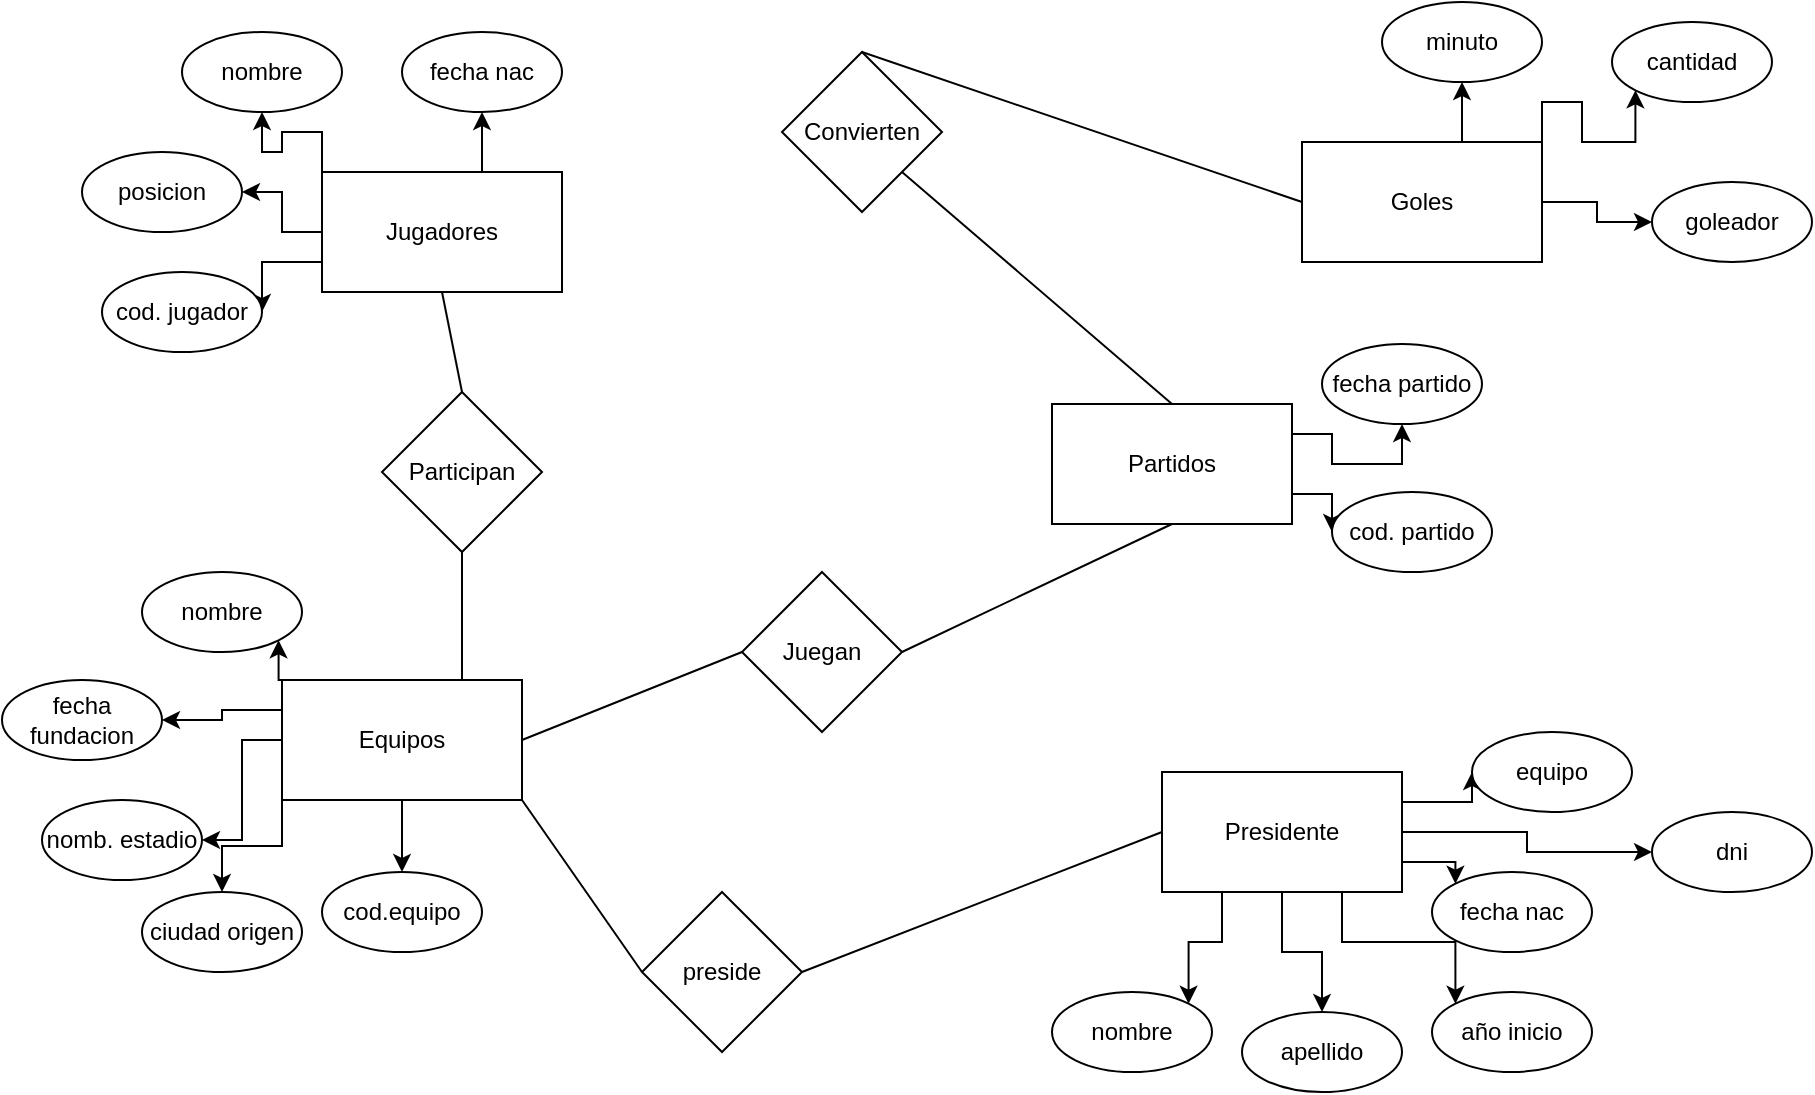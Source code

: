 <mxfile version="24.2.1" type="github">
  <diagram name="Página-1" id="K9grkGZ-7-B6j2kyRMEG">
    <mxGraphModel dx="1050" dy="626" grid="1" gridSize="10" guides="1" tooltips="1" connect="1" arrows="1" fold="1" page="1" pageScale="1" pageWidth="1169" pageHeight="827" math="0" shadow="0">
      <root>
        <mxCell id="0" />
        <mxCell id="1" parent="0" />
        <mxCell id="W41EgBRjmot6BUHBme8W-34" style="edgeStyle=orthogonalEdgeStyle;rounded=0;orthogonalLoop=1;jettySize=auto;html=1;exitX=0;exitY=0.75;exitDx=0;exitDy=0;entryX=1;entryY=0.5;entryDx=0;entryDy=0;" edge="1" parent="1" source="W41EgBRjmot6BUHBme8W-1" target="W41EgBRjmot6BUHBme8W-11">
          <mxGeometry relative="1" as="geometry" />
        </mxCell>
        <mxCell id="W41EgBRjmot6BUHBme8W-35" style="edgeStyle=orthogonalEdgeStyle;rounded=0;orthogonalLoop=1;jettySize=auto;html=1;exitX=0;exitY=0.5;exitDx=0;exitDy=0;entryX=1;entryY=0.5;entryDx=0;entryDy=0;" edge="1" parent="1" source="W41EgBRjmot6BUHBme8W-1" target="W41EgBRjmot6BUHBme8W-10">
          <mxGeometry relative="1" as="geometry" />
        </mxCell>
        <mxCell id="W41EgBRjmot6BUHBme8W-36" style="edgeStyle=orthogonalEdgeStyle;rounded=0;orthogonalLoop=1;jettySize=auto;html=1;exitX=0;exitY=0;exitDx=0;exitDy=0;entryX=0.5;entryY=1;entryDx=0;entryDy=0;" edge="1" parent="1" source="W41EgBRjmot6BUHBme8W-1" target="W41EgBRjmot6BUHBme8W-8">
          <mxGeometry relative="1" as="geometry" />
        </mxCell>
        <mxCell id="W41EgBRjmot6BUHBme8W-37" style="edgeStyle=orthogonalEdgeStyle;rounded=0;orthogonalLoop=1;jettySize=auto;html=1;exitX=0.5;exitY=0;exitDx=0;exitDy=0;entryX=0.5;entryY=1;entryDx=0;entryDy=0;" edge="1" parent="1" source="W41EgBRjmot6BUHBme8W-1" target="W41EgBRjmot6BUHBme8W-9">
          <mxGeometry relative="1" as="geometry" />
        </mxCell>
        <mxCell id="W41EgBRjmot6BUHBme8W-1" value="Jugadores" style="rounded=0;whiteSpace=wrap;html=1;" vertex="1" parent="1">
          <mxGeometry x="170" y="100" width="120" height="60" as="geometry" />
        </mxCell>
        <mxCell id="W41EgBRjmot6BUHBme8W-41" style="edgeStyle=orthogonalEdgeStyle;rounded=0;orthogonalLoop=1;jettySize=auto;html=1;exitX=1;exitY=0.25;exitDx=0;exitDy=0;entryX=0.5;entryY=1;entryDx=0;entryDy=0;" edge="1" parent="1" source="W41EgBRjmot6BUHBme8W-2" target="W41EgBRjmot6BUHBme8W-18">
          <mxGeometry relative="1" as="geometry" />
        </mxCell>
        <mxCell id="W41EgBRjmot6BUHBme8W-42" style="edgeStyle=orthogonalEdgeStyle;rounded=0;orthogonalLoop=1;jettySize=auto;html=1;exitX=1;exitY=0.75;exitDx=0;exitDy=0;entryX=0;entryY=0.5;entryDx=0;entryDy=0;" edge="1" parent="1" source="W41EgBRjmot6BUHBme8W-2" target="W41EgBRjmot6BUHBme8W-19">
          <mxGeometry relative="1" as="geometry" />
        </mxCell>
        <mxCell id="W41EgBRjmot6BUHBme8W-2" value="Partidos" style="rounded=0;whiteSpace=wrap;html=1;" vertex="1" parent="1">
          <mxGeometry x="535" y="216" width="120" height="60" as="geometry" />
        </mxCell>
        <mxCell id="W41EgBRjmot6BUHBme8W-38" style="edgeStyle=orthogonalEdgeStyle;rounded=0;orthogonalLoop=1;jettySize=auto;html=1;exitX=0.5;exitY=0;exitDx=0;exitDy=0;entryX=0.5;entryY=1;entryDx=0;entryDy=0;" edge="1" parent="1" source="W41EgBRjmot6BUHBme8W-3" target="W41EgBRjmot6BUHBme8W-27">
          <mxGeometry relative="1" as="geometry" />
        </mxCell>
        <mxCell id="W41EgBRjmot6BUHBme8W-39" style="edgeStyle=orthogonalEdgeStyle;rounded=0;orthogonalLoop=1;jettySize=auto;html=1;exitX=1;exitY=0;exitDx=0;exitDy=0;entryX=0;entryY=1;entryDx=0;entryDy=0;" edge="1" parent="1" source="W41EgBRjmot6BUHBme8W-3" target="W41EgBRjmot6BUHBme8W-20">
          <mxGeometry relative="1" as="geometry" />
        </mxCell>
        <mxCell id="W41EgBRjmot6BUHBme8W-40" style="edgeStyle=orthogonalEdgeStyle;rounded=0;orthogonalLoop=1;jettySize=auto;html=1;exitX=1;exitY=0.5;exitDx=0;exitDy=0;entryX=0;entryY=0.5;entryDx=0;entryDy=0;" edge="1" parent="1" source="W41EgBRjmot6BUHBme8W-3" target="W41EgBRjmot6BUHBme8W-22">
          <mxGeometry relative="1" as="geometry" />
        </mxCell>
        <mxCell id="W41EgBRjmot6BUHBme8W-3" value="Goles" style="rounded=0;whiteSpace=wrap;html=1;" vertex="1" parent="1">
          <mxGeometry x="660" y="85" width="120" height="60" as="geometry" />
        </mxCell>
        <mxCell id="W41EgBRjmot6BUHBme8W-43" style="edgeStyle=orthogonalEdgeStyle;rounded=0;orthogonalLoop=1;jettySize=auto;html=1;exitX=1;exitY=0.25;exitDx=0;exitDy=0;entryX=0;entryY=0.5;entryDx=0;entryDy=0;" edge="1" parent="1" source="W41EgBRjmot6BUHBme8W-4" target="W41EgBRjmot6BUHBme8W-32">
          <mxGeometry relative="1" as="geometry" />
        </mxCell>
        <mxCell id="W41EgBRjmot6BUHBme8W-44" style="edgeStyle=orthogonalEdgeStyle;rounded=0;orthogonalLoop=1;jettySize=auto;html=1;exitX=1;exitY=0.75;exitDx=0;exitDy=0;entryX=0;entryY=0;entryDx=0;entryDy=0;" edge="1" parent="1" source="W41EgBRjmot6BUHBme8W-4" target="W41EgBRjmot6BUHBme8W-31">
          <mxGeometry relative="1" as="geometry" />
        </mxCell>
        <mxCell id="W41EgBRjmot6BUHBme8W-45" style="edgeStyle=orthogonalEdgeStyle;rounded=0;orthogonalLoop=1;jettySize=auto;html=1;exitX=0.75;exitY=1;exitDx=0;exitDy=0;entryX=0;entryY=0;entryDx=0;entryDy=0;" edge="1" parent="1" source="W41EgBRjmot6BUHBme8W-4" target="W41EgBRjmot6BUHBme8W-33">
          <mxGeometry relative="1" as="geometry" />
        </mxCell>
        <mxCell id="W41EgBRjmot6BUHBme8W-46" style="edgeStyle=orthogonalEdgeStyle;rounded=0;orthogonalLoop=1;jettySize=auto;html=1;exitX=0.5;exitY=1;exitDx=0;exitDy=0;entryX=0.5;entryY=0;entryDx=0;entryDy=0;" edge="1" parent="1" source="W41EgBRjmot6BUHBme8W-4" target="W41EgBRjmot6BUHBme8W-30">
          <mxGeometry relative="1" as="geometry" />
        </mxCell>
        <mxCell id="W41EgBRjmot6BUHBme8W-47" style="edgeStyle=orthogonalEdgeStyle;rounded=0;orthogonalLoop=1;jettySize=auto;html=1;exitX=0.25;exitY=1;exitDx=0;exitDy=0;entryX=1;entryY=0;entryDx=0;entryDy=0;" edge="1" parent="1" source="W41EgBRjmot6BUHBme8W-4" target="W41EgBRjmot6BUHBme8W-29">
          <mxGeometry relative="1" as="geometry" />
        </mxCell>
        <mxCell id="W41EgBRjmot6BUHBme8W-58" style="edgeStyle=orthogonalEdgeStyle;rounded=0;orthogonalLoop=1;jettySize=auto;html=1;exitX=1;exitY=0.5;exitDx=0;exitDy=0;entryX=0;entryY=0.5;entryDx=0;entryDy=0;" edge="1" parent="1" source="W41EgBRjmot6BUHBme8W-4" target="W41EgBRjmot6BUHBme8W-28">
          <mxGeometry relative="1" as="geometry" />
        </mxCell>
        <mxCell id="W41EgBRjmot6BUHBme8W-4" value="Presidente" style="rounded=0;whiteSpace=wrap;html=1;" vertex="1" parent="1">
          <mxGeometry x="590" y="400" width="120" height="60" as="geometry" />
        </mxCell>
        <mxCell id="W41EgBRjmot6BUHBme8W-49" style="edgeStyle=orthogonalEdgeStyle;rounded=0;orthogonalLoop=1;jettySize=auto;html=1;exitX=0.5;exitY=1;exitDx=0;exitDy=0;entryX=0.5;entryY=0;entryDx=0;entryDy=0;" edge="1" parent="1" source="W41EgBRjmot6BUHBme8W-5" target="W41EgBRjmot6BUHBme8W-17">
          <mxGeometry relative="1" as="geometry" />
        </mxCell>
        <mxCell id="W41EgBRjmot6BUHBme8W-50" style="edgeStyle=orthogonalEdgeStyle;rounded=0;orthogonalLoop=1;jettySize=auto;html=1;exitX=0;exitY=1;exitDx=0;exitDy=0;" edge="1" parent="1" source="W41EgBRjmot6BUHBme8W-5" target="W41EgBRjmot6BUHBme8W-16">
          <mxGeometry relative="1" as="geometry" />
        </mxCell>
        <mxCell id="W41EgBRjmot6BUHBme8W-51" style="edgeStyle=orthogonalEdgeStyle;rounded=0;orthogonalLoop=1;jettySize=auto;html=1;exitX=0;exitY=0.5;exitDx=0;exitDy=0;" edge="1" parent="1" source="W41EgBRjmot6BUHBme8W-5" target="W41EgBRjmot6BUHBme8W-13">
          <mxGeometry relative="1" as="geometry" />
        </mxCell>
        <mxCell id="W41EgBRjmot6BUHBme8W-52" style="edgeStyle=orthogonalEdgeStyle;rounded=0;orthogonalLoop=1;jettySize=auto;html=1;exitX=0;exitY=0.25;exitDx=0;exitDy=0;" edge="1" parent="1" source="W41EgBRjmot6BUHBme8W-5" target="W41EgBRjmot6BUHBme8W-14">
          <mxGeometry relative="1" as="geometry" />
        </mxCell>
        <mxCell id="W41EgBRjmot6BUHBme8W-53" style="edgeStyle=orthogonalEdgeStyle;rounded=0;orthogonalLoop=1;jettySize=auto;html=1;exitX=0.25;exitY=0;exitDx=0;exitDy=0;entryX=1;entryY=1;entryDx=0;entryDy=0;" edge="1" parent="1" source="W41EgBRjmot6BUHBme8W-5" target="W41EgBRjmot6BUHBme8W-12">
          <mxGeometry relative="1" as="geometry" />
        </mxCell>
        <mxCell id="W41EgBRjmot6BUHBme8W-5" value="Equipos" style="rounded=0;whiteSpace=wrap;html=1;" vertex="1" parent="1">
          <mxGeometry x="150" y="354" width="120" height="60" as="geometry" />
        </mxCell>
        <mxCell id="W41EgBRjmot6BUHBme8W-8" value="nombre" style="ellipse;whiteSpace=wrap;html=1;" vertex="1" parent="1">
          <mxGeometry x="100" y="30" width="80" height="40" as="geometry" />
        </mxCell>
        <mxCell id="W41EgBRjmot6BUHBme8W-9" value="fecha nac" style="ellipse;whiteSpace=wrap;html=1;" vertex="1" parent="1">
          <mxGeometry x="210" y="30" width="80" height="40" as="geometry" />
        </mxCell>
        <mxCell id="W41EgBRjmot6BUHBme8W-10" value="posicion" style="ellipse;whiteSpace=wrap;html=1;" vertex="1" parent="1">
          <mxGeometry x="50" y="90" width="80" height="40" as="geometry" />
        </mxCell>
        <mxCell id="W41EgBRjmot6BUHBme8W-11" value="cod. jugador" style="ellipse;whiteSpace=wrap;html=1;" vertex="1" parent="1">
          <mxGeometry x="60" y="150" width="80" height="40" as="geometry" />
        </mxCell>
        <mxCell id="W41EgBRjmot6BUHBme8W-12" value="nombre" style="ellipse;whiteSpace=wrap;html=1;" vertex="1" parent="1">
          <mxGeometry x="80" y="300" width="80" height="40" as="geometry" />
        </mxCell>
        <mxCell id="W41EgBRjmot6BUHBme8W-13" value="nomb. estadio" style="ellipse;whiteSpace=wrap;html=1;" vertex="1" parent="1">
          <mxGeometry x="30" y="414" width="80" height="40" as="geometry" />
        </mxCell>
        <mxCell id="W41EgBRjmot6BUHBme8W-14" value="fecha fundacion" style="ellipse;whiteSpace=wrap;html=1;" vertex="1" parent="1">
          <mxGeometry x="10" y="354" width="80" height="40" as="geometry" />
        </mxCell>
        <mxCell id="W41EgBRjmot6BUHBme8W-16" value="ciudad origen" style="ellipse;whiteSpace=wrap;html=1;" vertex="1" parent="1">
          <mxGeometry x="80" y="460" width="80" height="40" as="geometry" />
        </mxCell>
        <mxCell id="W41EgBRjmot6BUHBme8W-17" value="cod.equipo" style="ellipse;whiteSpace=wrap;html=1;" vertex="1" parent="1">
          <mxGeometry x="170" y="450" width="80" height="40" as="geometry" />
        </mxCell>
        <mxCell id="W41EgBRjmot6BUHBme8W-18" value="fecha partido" style="ellipse;whiteSpace=wrap;html=1;" vertex="1" parent="1">
          <mxGeometry x="670" y="186" width="80" height="40" as="geometry" />
        </mxCell>
        <mxCell id="W41EgBRjmot6BUHBme8W-19" value="cod. partido" style="ellipse;whiteSpace=wrap;html=1;" vertex="1" parent="1">
          <mxGeometry x="675" y="260" width="80" height="40" as="geometry" />
        </mxCell>
        <mxCell id="W41EgBRjmot6BUHBme8W-20" value="cantidad" style="ellipse;whiteSpace=wrap;html=1;" vertex="1" parent="1">
          <mxGeometry x="815" y="25" width="80" height="40" as="geometry" />
        </mxCell>
        <mxCell id="W41EgBRjmot6BUHBme8W-22" value="goleador" style="ellipse;whiteSpace=wrap;html=1;" vertex="1" parent="1">
          <mxGeometry x="835" y="105" width="80" height="40" as="geometry" />
        </mxCell>
        <mxCell id="W41EgBRjmot6BUHBme8W-23" value="Participan" style="rhombus;whiteSpace=wrap;html=1;" vertex="1" parent="1">
          <mxGeometry x="200" y="210" width="80" height="80" as="geometry" />
        </mxCell>
        <mxCell id="W41EgBRjmot6BUHBme8W-24" value="Convierten" style="rhombus;whiteSpace=wrap;html=1;" vertex="1" parent="1">
          <mxGeometry x="400" y="40" width="80" height="80" as="geometry" />
        </mxCell>
        <mxCell id="W41EgBRjmot6BUHBme8W-25" value="Juegan" style="rhombus;whiteSpace=wrap;html=1;" vertex="1" parent="1">
          <mxGeometry x="380" y="300" width="80" height="80" as="geometry" />
        </mxCell>
        <mxCell id="W41EgBRjmot6BUHBme8W-26" value="preside" style="rhombus;whiteSpace=wrap;html=1;" vertex="1" parent="1">
          <mxGeometry x="330" y="460" width="80" height="80" as="geometry" />
        </mxCell>
        <mxCell id="W41EgBRjmot6BUHBme8W-27" value="minuto" style="ellipse;whiteSpace=wrap;html=1;" vertex="1" parent="1">
          <mxGeometry x="700" y="15" width="80" height="40" as="geometry" />
        </mxCell>
        <mxCell id="W41EgBRjmot6BUHBme8W-28" value="dni" style="ellipse;whiteSpace=wrap;html=1;" vertex="1" parent="1">
          <mxGeometry x="835" y="420" width="80" height="40" as="geometry" />
        </mxCell>
        <mxCell id="W41EgBRjmot6BUHBme8W-29" value="nombre" style="ellipse;whiteSpace=wrap;html=1;" vertex="1" parent="1">
          <mxGeometry x="535" y="510" width="80" height="40" as="geometry" />
        </mxCell>
        <mxCell id="W41EgBRjmot6BUHBme8W-30" value="apellido" style="ellipse;whiteSpace=wrap;html=1;" vertex="1" parent="1">
          <mxGeometry x="630" y="520" width="80" height="40" as="geometry" />
        </mxCell>
        <mxCell id="W41EgBRjmot6BUHBme8W-31" value="fecha nac" style="ellipse;whiteSpace=wrap;html=1;" vertex="1" parent="1">
          <mxGeometry x="725" y="450" width="80" height="40" as="geometry" />
        </mxCell>
        <mxCell id="W41EgBRjmot6BUHBme8W-32" value="equipo" style="ellipse;whiteSpace=wrap;html=1;" vertex="1" parent="1">
          <mxGeometry x="745" y="380" width="80" height="40" as="geometry" />
        </mxCell>
        <mxCell id="W41EgBRjmot6BUHBme8W-33" value="año inicio" style="ellipse;whiteSpace=wrap;html=1;" vertex="1" parent="1">
          <mxGeometry x="725" y="510" width="80" height="40" as="geometry" />
        </mxCell>
        <mxCell id="W41EgBRjmot6BUHBme8W-54" value="" style="endArrow=none;html=1;rounded=0;entryX=0.5;entryY=1;entryDx=0;entryDy=0;exitX=0.5;exitY=0;exitDx=0;exitDy=0;" edge="1" parent="1" source="W41EgBRjmot6BUHBme8W-23" target="W41EgBRjmot6BUHBme8W-1">
          <mxGeometry width="50" height="50" relative="1" as="geometry">
            <mxPoint x="300" y="230" as="sourcePoint" />
            <mxPoint x="350" y="180" as="targetPoint" />
          </mxGeometry>
        </mxCell>
        <mxCell id="W41EgBRjmot6BUHBme8W-55" value="" style="endArrow=none;html=1;rounded=0;entryX=0.75;entryY=0;entryDx=0;entryDy=0;exitX=0.5;exitY=1;exitDx=0;exitDy=0;" edge="1" parent="1" source="W41EgBRjmot6BUHBme8W-23" target="W41EgBRjmot6BUHBme8W-5">
          <mxGeometry width="50" height="50" relative="1" as="geometry">
            <mxPoint x="250" y="220" as="sourcePoint" />
            <mxPoint x="240" y="170" as="targetPoint" />
          </mxGeometry>
        </mxCell>
        <mxCell id="W41EgBRjmot6BUHBme8W-56" value="" style="endArrow=none;html=1;rounded=0;entryX=0;entryY=0.5;entryDx=0;entryDy=0;exitX=1;exitY=1;exitDx=0;exitDy=0;" edge="1" parent="1" source="W41EgBRjmot6BUHBme8W-5" target="W41EgBRjmot6BUHBme8W-26">
          <mxGeometry width="50" height="50" relative="1" as="geometry">
            <mxPoint x="250" y="300" as="sourcePoint" />
            <mxPoint x="250" y="364" as="targetPoint" />
          </mxGeometry>
        </mxCell>
        <mxCell id="W41EgBRjmot6BUHBme8W-57" value="" style="endArrow=none;html=1;rounded=0;entryX=0;entryY=0.5;entryDx=0;entryDy=0;exitX=1;exitY=0.5;exitDx=0;exitDy=0;" edge="1" parent="1" source="W41EgBRjmot6BUHBme8W-26" target="W41EgBRjmot6BUHBme8W-4">
          <mxGeometry width="50" height="50" relative="1" as="geometry">
            <mxPoint x="280" y="424" as="sourcePoint" />
            <mxPoint x="320" y="510" as="targetPoint" />
          </mxGeometry>
        </mxCell>
        <mxCell id="W41EgBRjmot6BUHBme8W-59" value="" style="endArrow=none;html=1;rounded=0;entryX=1;entryY=0.5;entryDx=0;entryDy=0;exitX=0;exitY=0.5;exitDx=0;exitDy=0;" edge="1" parent="1" source="W41EgBRjmot6BUHBme8W-25" target="W41EgBRjmot6BUHBme8W-5">
          <mxGeometry width="50" height="50" relative="1" as="geometry">
            <mxPoint x="250" y="300" as="sourcePoint" />
            <mxPoint x="250" y="364" as="targetPoint" />
          </mxGeometry>
        </mxCell>
        <mxCell id="W41EgBRjmot6BUHBme8W-60" value="" style="endArrow=none;html=1;rounded=0;entryX=1;entryY=0.5;entryDx=0;entryDy=0;exitX=0.5;exitY=1;exitDx=0;exitDy=0;" edge="1" parent="1" source="W41EgBRjmot6BUHBme8W-2" target="W41EgBRjmot6BUHBme8W-25">
          <mxGeometry width="50" height="50" relative="1" as="geometry">
            <mxPoint x="390" y="324" as="sourcePoint" />
            <mxPoint x="280" y="394" as="targetPoint" />
          </mxGeometry>
        </mxCell>
        <mxCell id="W41EgBRjmot6BUHBme8W-61" value="" style="endArrow=none;html=1;rounded=0;entryX=0.5;entryY=0;entryDx=0;entryDy=0;exitX=1;exitY=1;exitDx=0;exitDy=0;" edge="1" parent="1" source="W41EgBRjmot6BUHBme8W-24" target="W41EgBRjmot6BUHBme8W-2">
          <mxGeometry width="50" height="50" relative="1" as="geometry">
            <mxPoint x="565" y="186" as="sourcePoint" />
            <mxPoint x="595" y="390" as="targetPoint" />
          </mxGeometry>
        </mxCell>
        <mxCell id="W41EgBRjmot6BUHBme8W-62" value="" style="endArrow=none;html=1;rounded=0;entryX=0.5;entryY=0;entryDx=0;entryDy=0;exitX=0;exitY=0.5;exitDx=0;exitDy=0;" edge="1" parent="1" source="W41EgBRjmot6BUHBme8W-3" target="W41EgBRjmot6BUHBme8W-24">
          <mxGeometry width="50" height="50" relative="1" as="geometry">
            <mxPoint x="630" y="280" as="sourcePoint" />
            <mxPoint x="640" y="330" as="targetPoint" />
          </mxGeometry>
        </mxCell>
      </root>
    </mxGraphModel>
  </diagram>
</mxfile>
